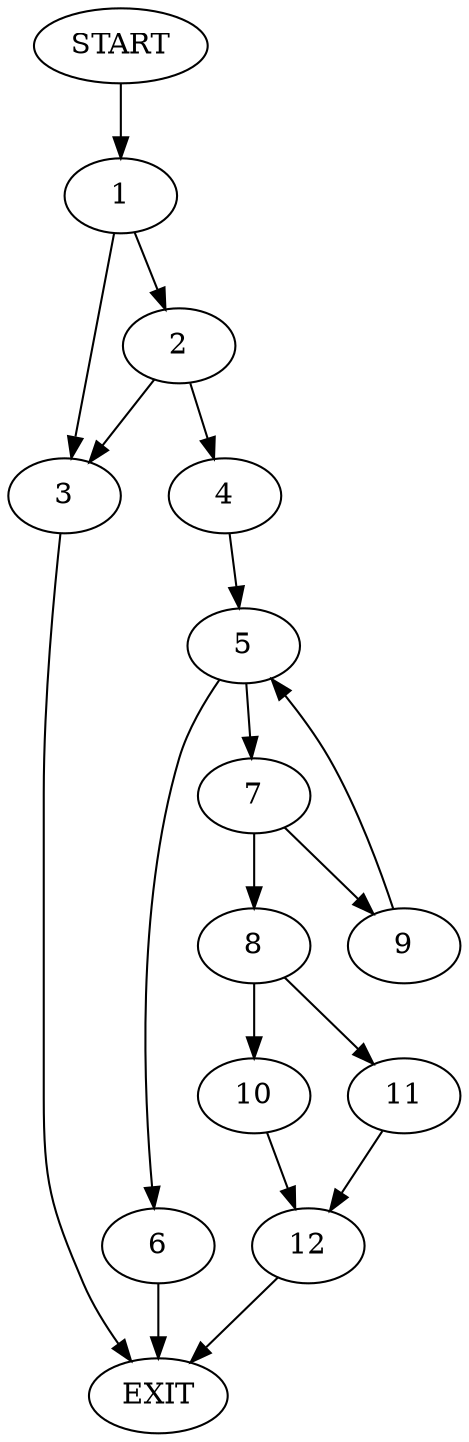 digraph {
0 [label="START"]
13 [label="EXIT"]
0 -> 1
1 -> 2
1 -> 3
3 -> 13
2 -> 4
2 -> 3
4 -> 5
5 -> 6
5 -> 7
6 -> 13
7 -> 8
7 -> 9
9 -> 5
8 -> 10
8 -> 11
11 -> 12
10 -> 12
12 -> 13
}
